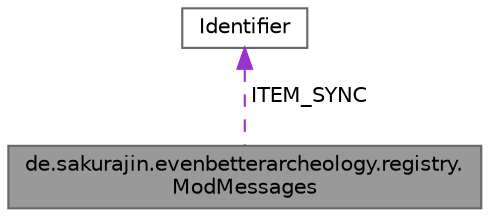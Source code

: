 digraph "de.sakurajin.evenbetterarcheology.registry.ModMessages"
{
 // LATEX_PDF_SIZE
  bgcolor="transparent";
  edge [fontname=Helvetica,fontsize=10,labelfontname=Helvetica,labelfontsize=10];
  node [fontname=Helvetica,fontsize=10,shape=box,height=0.2,width=0.4];
  Node1 [label="de.sakurajin.evenbetterarcheology.registry.\lModMessages",height=0.2,width=0.4,color="gray40", fillcolor="grey60", style="filled", fontcolor="black",tooltip=" "];
  Node2 -> Node1 [dir="back",color="darkorchid3",style="dashed",label=" ITEM_SYNC" ];
  Node2 [label="Identifier",height=0.2,width=0.4,color="gray40", fillcolor="white", style="filled",tooltip=" "];
}
